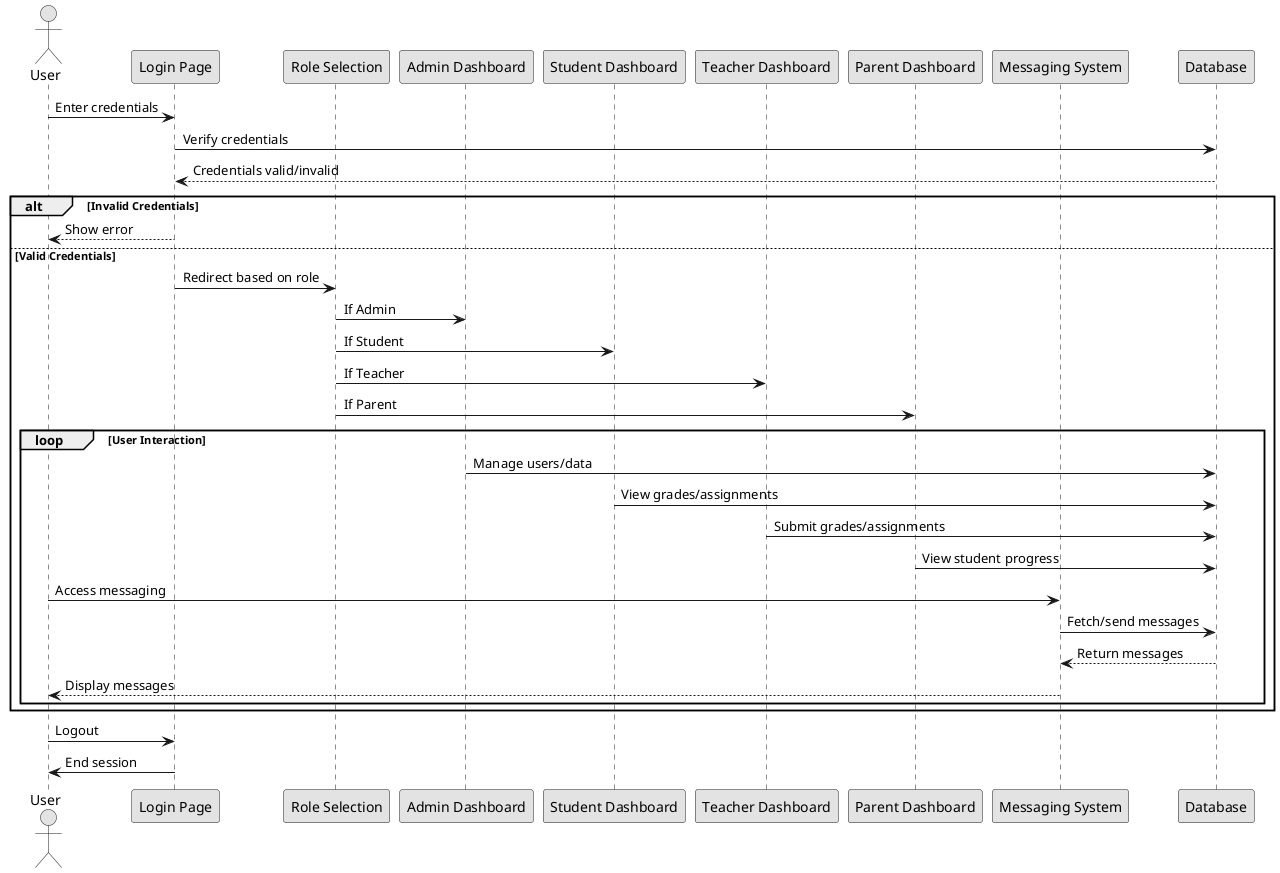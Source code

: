 @startuml Classroom Portal
skinparam monochrome true

actor User

participant "Login Page" as Login
participant "Role Selection" as Role
participant "Admin Dashboard" as Admin
participant "Student Dashboard" as Student
participant "Teacher Dashboard" as Teacher
participant "Parent Dashboard" as Parent
participant "Messaging System" as Chat
participant "Database" as DB

User -> Login: Enter credentials
Login -> DB: Verify credentials
DB --> Login: Credentials valid/invalid
alt Invalid Credentials
    Login --> User: Show error
else Valid Credentials
    Login -> Role: Redirect based on role
    Role -> Admin: If Admin
    Role -> Student: If Student
    Role -> Teacher: If Teacher
    Role -> Parent: If Parent
    
    loop User Interaction
        Admin -> DB: Manage users/data
        Student -> DB: View grades/assignments
        Teacher -> DB: Submit grades/assignments
        Parent -> DB: View student progress
        
        User -> Chat: Access messaging
        Chat -> DB: Fetch/send messages
        DB --> Chat: Return messages
        Chat --> User: Display messages
    end
end

User -> Login: Logout
Login -> User: End session

@enduml